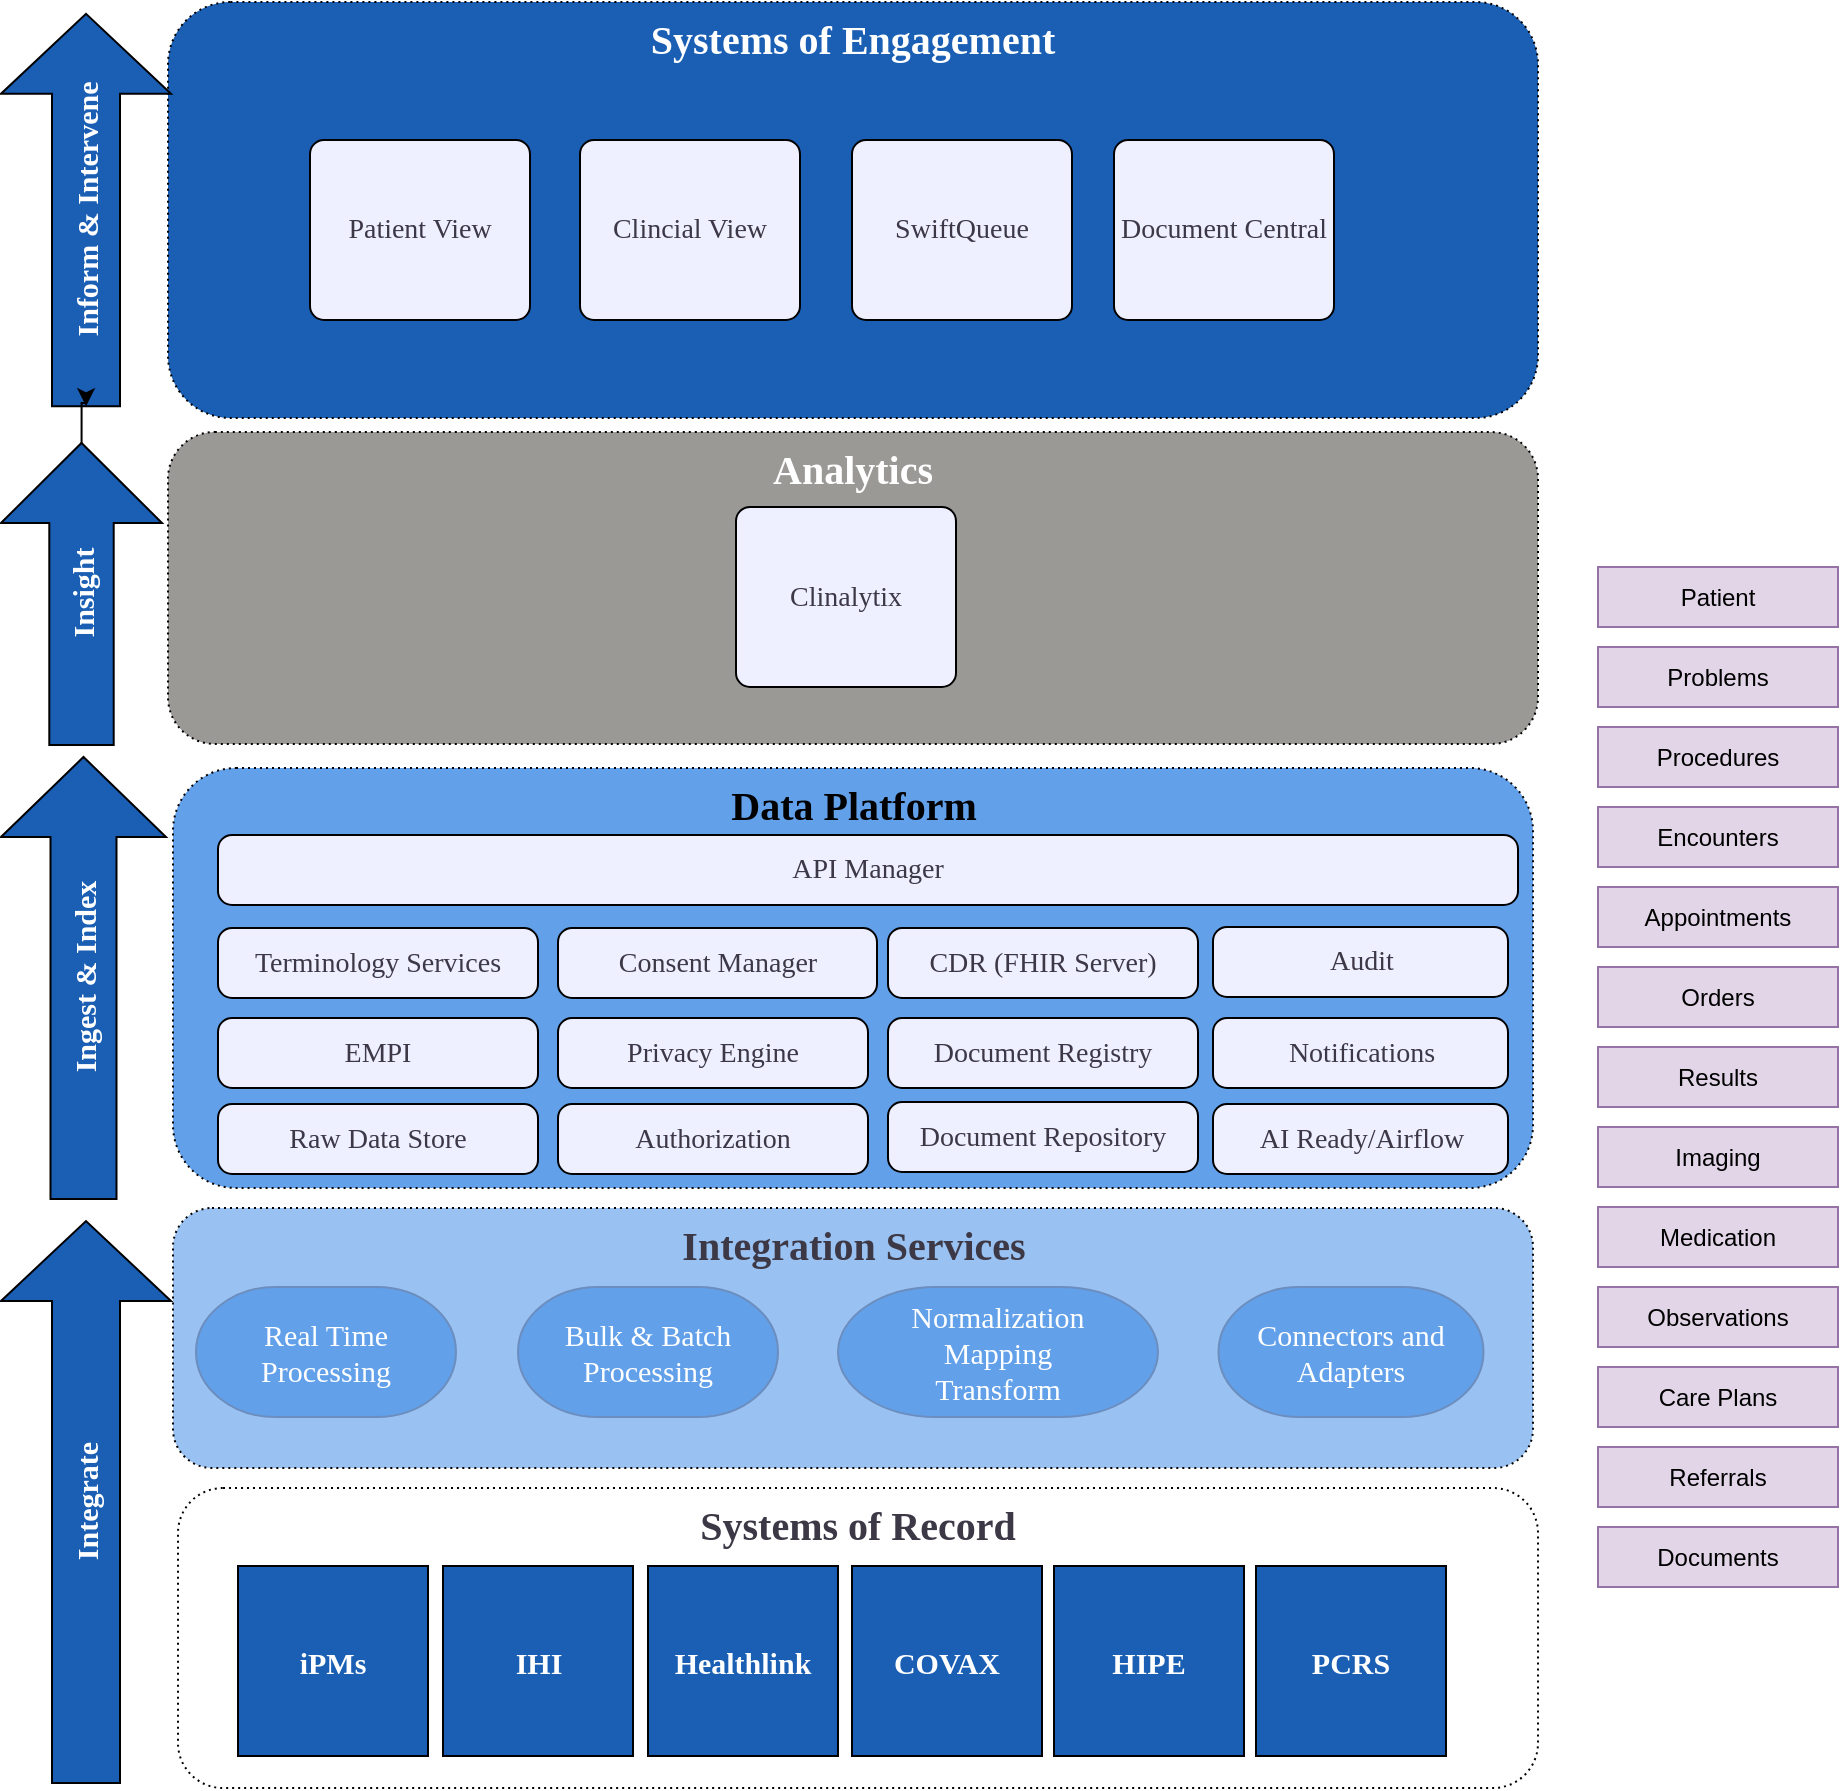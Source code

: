 <mxfile version="21.6.7" type="github">
  <diagram name="Page-1" id="IfO4KlaMefnt0QP_XdHf">
    <mxGraphModel dx="2074" dy="1097" grid="0" gridSize="10" guides="1" tooltips="1" connect="1" arrows="1" fold="1" page="0" pageScale="1" pageWidth="827" pageHeight="1169" math="0" shadow="0">
      <root>
        <mxCell id="0" />
        <mxCell id="1" parent="0" />
        <mxCell id="3x7R4wl11121WuhaWvUq-5" value="&lt;div style=&quot;font-size: 20px;&quot;&gt;&lt;b style=&quot;font-size: 20px;&quot;&gt;&lt;font color=&quot;#3d3846&quot; style=&quot;font-size: 20px;&quot;&gt;Systems of Record&lt;/font&gt;&lt;/b&gt;&lt;br style=&quot;font-size: 20px;&quot;&gt;&lt;/div&gt;" style="rounded=1;whiteSpace=wrap;html=1;align=center;verticalAlign=top;dashed=1;dashPattern=1 2;fontFamily=Montserrat;fontSource=https%3A%2F%2Ffonts.googleapis.com%2Fcss%3Ffamily%3DMontserrat;fontSize=20;" parent="1" vertex="1">
          <mxGeometry x="280" y="890" width="680" height="150" as="geometry" />
        </mxCell>
        <mxCell id="ulQrxE13SRcMPfscdwj9-1" value="&lt;font style=&quot;font-size: 15px;&quot; color=&quot;#ffffff&quot;&gt;&lt;span style=&quot;font-size: 15px;&quot;&gt;iPMs&lt;/span&gt;&lt;/font&gt;" style="whiteSpace=wrap;html=1;aspect=fixed;fillColor=#1a5fb4;fontFamily=Montserrat;fontSource=https%3A%2F%2Ffonts.googleapis.com%2Fcss%3Ffamily%3DMontserrat;fontStyle=1;fontSize=15;" parent="1" vertex="1">
          <mxGeometry x="310" y="929" width="95" height="95" as="geometry" />
        </mxCell>
        <mxCell id="ulQrxE13SRcMPfscdwj9-2" value="&lt;font style=&quot;font-size: 15px;&quot; color=&quot;#ffffff&quot;&gt;&lt;span style=&quot;font-size: 15px;&quot;&gt;IHI&lt;/span&gt;&lt;/font&gt;" style="whiteSpace=wrap;html=1;aspect=fixed;fillColor=#1a5fb4;fontFamily=Montserrat;fontSource=https%3A%2F%2Ffonts.googleapis.com%2Fcss%3Ffamily%3DMontserrat;fontStyle=1;fontSize=15;" parent="1" vertex="1">
          <mxGeometry x="412.5" y="929" width="95" height="95" as="geometry" />
        </mxCell>
        <mxCell id="ulQrxE13SRcMPfscdwj9-3" value="Healthlink" style="whiteSpace=wrap;html=1;aspect=fixed;fillColor=#1a5fb4;fontColor=#ffffff;fontSize=15;fontStyle=1;fontFamily=Montserrat;fontSource=https%3A%2F%2Ffonts.googleapis.com%2Fcss%3Ffamily%3DMontserrat;" parent="1" vertex="1">
          <mxGeometry x="515" y="929" width="95" height="95" as="geometry" />
        </mxCell>
        <mxCell id="ulQrxE13SRcMPfscdwj9-4" value="HIPE" style="whiteSpace=wrap;html=1;aspect=fixed;fillColor=#1a5fb4;fontColor=#ffffff;fontSize=15;fontStyle=1;fontFamily=Montserrat;fontSource=https%3A%2F%2Ffonts.googleapis.com%2Fcss%3Ffamily%3DMontserrat;" parent="1" vertex="1">
          <mxGeometry x="718" y="929" width="95" height="95" as="geometry" />
        </mxCell>
        <mxCell id="ulQrxE13SRcMPfscdwj9-36" value="Patient" style="rounded=0;whiteSpace=wrap;html=1;fillColor=#e1d5e7;strokeColor=#9673a6;" parent="1" vertex="1">
          <mxGeometry x="990" y="429.5" width="120" height="30" as="geometry" />
        </mxCell>
        <mxCell id="ulQrxE13SRcMPfscdwj9-37" value="Problems" style="rounded=0;whiteSpace=wrap;html=1;fillColor=#e1d5e7;strokeColor=#9673a6;" parent="1" vertex="1">
          <mxGeometry x="990" y="469.5" width="120" height="30" as="geometry" />
        </mxCell>
        <mxCell id="ulQrxE13SRcMPfscdwj9-38" value="Procedures" style="rounded=0;whiteSpace=wrap;html=1;fillColor=#e1d5e7;strokeColor=#9673a6;" parent="1" vertex="1">
          <mxGeometry x="990" y="509.5" width="120" height="30" as="geometry" />
        </mxCell>
        <mxCell id="ulQrxE13SRcMPfscdwj9-39" value="Encounters" style="rounded=0;whiteSpace=wrap;html=1;fillColor=#e1d5e7;strokeColor=#9673a6;" parent="1" vertex="1">
          <mxGeometry x="990" y="549.5" width="120" height="30" as="geometry" />
        </mxCell>
        <mxCell id="ulQrxE13SRcMPfscdwj9-40" value="Appointments" style="rounded=0;whiteSpace=wrap;html=1;fillColor=#e1d5e7;strokeColor=#9673a6;" parent="1" vertex="1">
          <mxGeometry x="990" y="589.5" width="120" height="30" as="geometry" />
        </mxCell>
        <mxCell id="ulQrxE13SRcMPfscdwj9-41" value="Orders" style="rounded=0;whiteSpace=wrap;html=1;fillColor=#e1d5e7;strokeColor=#9673a6;" parent="1" vertex="1">
          <mxGeometry x="990" y="629.5" width="120" height="30" as="geometry" />
        </mxCell>
        <mxCell id="ulQrxE13SRcMPfscdwj9-42" value="Results" style="rounded=0;whiteSpace=wrap;html=1;fillColor=#e1d5e7;strokeColor=#9673a6;" parent="1" vertex="1">
          <mxGeometry x="990" y="669.5" width="120" height="30" as="geometry" />
        </mxCell>
        <mxCell id="ulQrxE13SRcMPfscdwj9-43" value="Imaging" style="rounded=0;whiteSpace=wrap;html=1;fillColor=#e1d5e7;strokeColor=#9673a6;" parent="1" vertex="1">
          <mxGeometry x="990" y="709.5" width="120" height="30" as="geometry" />
        </mxCell>
        <mxCell id="ulQrxE13SRcMPfscdwj9-44" value="Medication" style="rounded=0;whiteSpace=wrap;html=1;fillColor=#e1d5e7;strokeColor=#9673a6;" parent="1" vertex="1">
          <mxGeometry x="990" y="749.5" width="120" height="30" as="geometry" />
        </mxCell>
        <mxCell id="ulQrxE13SRcMPfscdwj9-45" value="PCRS" style="whiteSpace=wrap;html=1;aspect=fixed;fillColor=#1a5fb4;fontColor=#ffffff;fontSize=15;fontStyle=1;fontFamily=Montserrat;fontSource=https%3A%2F%2Ffonts.googleapis.com%2Fcss%3Ffamily%3DMontserrat;" parent="1" vertex="1">
          <mxGeometry x="819" y="929" width="95" height="95" as="geometry" />
        </mxCell>
        <mxCell id="ulQrxE13SRcMPfscdwj9-49" value="Observations" style="rounded=0;whiteSpace=wrap;html=1;fillColor=#e1d5e7;strokeColor=#9673a6;" parent="1" vertex="1">
          <mxGeometry x="990" y="789.5" width="120" height="30" as="geometry" />
        </mxCell>
        <mxCell id="ulQrxE13SRcMPfscdwj9-50" value="Care Plans" style="rounded=0;whiteSpace=wrap;html=1;fillColor=#e1d5e7;strokeColor=#9673a6;" parent="1" vertex="1">
          <mxGeometry x="990" y="829.5" width="120" height="30" as="geometry" />
        </mxCell>
        <mxCell id="ulQrxE13SRcMPfscdwj9-59" value="Referrals" style="rounded=0;whiteSpace=wrap;html=1;fillColor=#e1d5e7;strokeColor=#9673a6;" parent="1" vertex="1">
          <mxGeometry x="990" y="869.5" width="120" height="30" as="geometry" />
        </mxCell>
        <mxCell id="ulQrxE13SRcMPfscdwj9-60" value="Documents" style="rounded=0;whiteSpace=wrap;html=1;fillColor=#e1d5e7;strokeColor=#9673a6;" parent="1" vertex="1">
          <mxGeometry x="990" y="909.5" width="120" height="30" as="geometry" />
        </mxCell>
        <mxCell id="ulQrxE13SRcMPfscdwj9-67" value="COVAX" style="whiteSpace=wrap;html=1;aspect=fixed;fillColor=#1a5fb4;fontColor=#ffffff;fontSize=15;fontStyle=1;fontFamily=Montserrat;fontSource=https%3A%2F%2Ffonts.googleapis.com%2Fcss%3Ffamily%3DMontserrat;" parent="1" vertex="1">
          <mxGeometry x="617" y="929" width="95" height="95" as="geometry" />
        </mxCell>
        <mxCell id="3x7R4wl11121WuhaWvUq-10" value="&lt;font size=&quot;1&quot; data-font-src=&quot;https://fonts.googleapis.com/css?family=Montserrat&quot; face=&quot;Montserrat&quot; color=&quot;#ffffff&quot;&gt;&lt;b style=&quot;font-size: 15px;&quot;&gt;Integrate&lt;/b&gt;&lt;/font&gt;" style="html=1;shadow=0;dashed=0;align=center;verticalAlign=middle;shape=mxgraph.arrows2.arrow;dy=0.6;dx=40;notch=0;rotation=-90;fillColor=#1a5fb4;" parent="1" vertex="1">
          <mxGeometry x="93.5" y="854.5" width="281" height="85" as="geometry" />
        </mxCell>
        <mxCell id="3x7R4wl11121WuhaWvUq-11" value="&lt;div style=&quot;font-size: 20px;&quot;&gt;&lt;font color=&quot;#3d3846&quot; style=&quot;font-size: 20px;&quot;&gt;&lt;span style=&quot;font-size: 20px;&quot;&gt;Integration Services&lt;/span&gt;&lt;/font&gt;&lt;br style=&quot;font-size: 20px;&quot;&gt;&lt;/div&gt;" style="rounded=1;whiteSpace=wrap;html=1;align=center;verticalAlign=top;dashed=1;dashPattern=1 2;fontFamily=Montserrat;fontSource=https%3A%2F%2Ffonts.googleapis.com%2Fcss%3Ffamily%3DMontserrat;fontSize=20;fillColor=#99c1f1;fontStyle=1" parent="1" vertex="1">
          <mxGeometry x="277.5" y="750" width="680" height="130" as="geometry" />
        </mxCell>
        <mxCell id="3x7R4wl11121WuhaWvUq-13" value="Real Time Processing" style="strokeWidth=1;html=1;shape=mxgraph.flowchart.terminator;whiteSpace=wrap;fillColor=#62a0ea;strokeColor=#6c8ebf;fontFamily=Montserrat;fontSource=https%3A%2F%2Ffonts.googleapis.com%2Fcss%3Ffamily%3DMontserrat;fontSize=15;fontColor=#ffffff;" parent="1" vertex="1">
          <mxGeometry x="289" y="789.5" width="130" height="65" as="geometry" />
        </mxCell>
        <mxCell id="3x7R4wl11121WuhaWvUq-14" value="Bulk &amp;amp; Batch Processing" style="strokeWidth=1;html=1;shape=mxgraph.flowchart.terminator;whiteSpace=wrap;fillColor=#62a0ea;strokeColor=#6c8ebf;fontFamily=Montserrat;fontSource=https%3A%2F%2Ffonts.googleapis.com%2Fcss%3Ffamily%3DMontserrat;fontSize=15;fontColor=#ffffff;" parent="1" vertex="1">
          <mxGeometry x="450" y="789.5" width="130" height="65" as="geometry" />
        </mxCell>
        <mxCell id="3x7R4wl11121WuhaWvUq-15" value="Connectors and Adapters" style="strokeWidth=1;html=1;shape=mxgraph.flowchart.terminator;whiteSpace=wrap;fillColor=#62a0ea;strokeColor=#6c8ebf;fontFamily=Montserrat;fontSource=https%3A%2F%2Ffonts.googleapis.com%2Fcss%3Ffamily%3DMontserrat;fontSize=15;fontColor=#ffffff;" parent="1" vertex="1">
          <mxGeometry x="800.25" y="789.5" width="132.5" height="65" as="geometry" />
        </mxCell>
        <mxCell id="3x7R4wl11121WuhaWvUq-16" value="&lt;div style=&quot;font-size: 20px;&quot;&gt;&lt;font style=&quot;font-size: 20px;&quot;&gt;&lt;b style=&quot;font-size: 20px;&quot;&gt;Systems of Engagement&lt;/b&gt;&lt;/font&gt;&lt;br style=&quot;font-size: 20px;&quot;&gt;&lt;/div&gt;" style="rounded=1;whiteSpace=wrap;html=1;align=center;verticalAlign=top;dashed=1;dashPattern=1 2;fontFamily=Montserrat;fontSource=https%3A%2F%2Ffonts.googleapis.com%2Fcss%3Ffamily%3DMontserrat;fontSize=20;fillColor=#1a5fb4;fontColor=#ffffff;" parent="1" vertex="1">
          <mxGeometry x="275" y="147" width="685" height="208" as="geometry" />
        </mxCell>
        <mxCell id="3x7R4wl11121WuhaWvUq-19" value="&lt;div&gt;Normalization&lt;/div&gt;&lt;div&gt;Mapping&lt;/div&gt;&lt;div&gt;Transform&lt;br&gt;&lt;/div&gt;" style="strokeWidth=1;html=1;shape=mxgraph.flowchart.terminator;whiteSpace=wrap;fillColor=#62a0ea;strokeColor=#6c8ebf;fontFamily=Montserrat;fontSource=https%3A%2F%2Ffonts.googleapis.com%2Fcss%3Ffamily%3DMontserrat;fontSize=15;fontColor=#ffffff;" parent="1" vertex="1">
          <mxGeometry x="610" y="789.5" width="160" height="65" as="geometry" />
        </mxCell>
        <mxCell id="3x7R4wl11121WuhaWvUq-20" value="Data Platform" style="rounded=1;whiteSpace=wrap;html=1;align=center;verticalAlign=top;dashed=1;dashPattern=1 2;fontFamily=Montserrat;fontSource=https%3A%2F%2Ffonts.googleapis.com%2Fcss%3Ffamily%3DMontserrat;fontSize=20;fillColor=#62a0ea;fontStyle=1" parent="1" vertex="1">
          <mxGeometry x="277.5" y="530" width="680" height="210" as="geometry" />
        </mxCell>
        <mxCell id="3x7R4wl11121WuhaWvUq-21" value="&lt;font style=&quot;font-size: 14px;&quot;&gt;API Manager&lt;/font&gt;" style="rounded=1;whiteSpace=wrap;html=1;absoluteArcSize=1;arcSize=14;strokeWidth=1;fillColor=#eeefff;fontColor=#3d3846;fontSize=14;fontFamily=Montserrat;fontSource=https%3A%2F%2Ffonts.googleapis.com%2Fcss%3Ffamily%3DMontserrat;" parent="1" vertex="1">
          <mxGeometry x="300" y="563.5" width="650" height="35" as="geometry" />
        </mxCell>
        <mxCell id="3x7R4wl11121WuhaWvUq-22" value="Raw Data Store" style="rounded=1;whiteSpace=wrap;html=1;absoluteArcSize=1;arcSize=14;strokeWidth=1;fillColor=#eeefff;fontColor=#3d3846;fontSize=14;fontFamily=Montserrat;fontSource=https%3A%2F%2Ffonts.googleapis.com%2Fcss%3Ffamily%3DMontserrat;" parent="1" vertex="1">
          <mxGeometry x="300" y="698" width="160" height="35" as="geometry" />
        </mxCell>
        <mxCell id="3x7R4wl11121WuhaWvUq-23" value="Terminology Services" style="rounded=1;whiteSpace=wrap;html=1;absoluteArcSize=1;arcSize=14;strokeWidth=1;fillColor=#eeefff;fontColor=#3d3846;fontSize=14;fontFamily=Montserrat;fontSource=https%3A%2F%2Ffonts.googleapis.com%2Fcss%3Ffamily%3DMontserrat;" parent="1" vertex="1">
          <mxGeometry x="300" y="610" width="160" height="35" as="geometry" />
        </mxCell>
        <mxCell id="3x7R4wl11121WuhaWvUq-24" value="EMPI" style="rounded=1;whiteSpace=wrap;html=1;absoluteArcSize=1;arcSize=14;strokeWidth=1;fillColor=#eeefff;fontColor=#3d3846;fontSize=14;fontFamily=Montserrat;fontSource=https%3A%2F%2Ffonts.googleapis.com%2Fcss%3Ffamily%3DMontserrat;" parent="1" vertex="1">
          <mxGeometry x="300" y="655" width="160" height="35" as="geometry" />
        </mxCell>
        <mxCell id="3x7R4wl11121WuhaWvUq-25" value="Consent Manager" style="rounded=1;whiteSpace=wrap;html=1;absoluteArcSize=1;arcSize=14;strokeWidth=1;fillColor=#eeefff;fontColor=#3d3846;fontSize=14;fontFamily=Montserrat;fontSource=https%3A%2F%2Ffonts.googleapis.com%2Fcss%3Ffamily%3DMontserrat;" parent="1" vertex="1">
          <mxGeometry x="470" y="610" width="159.5" height="35" as="geometry" />
        </mxCell>
        <mxCell id="3x7R4wl11121WuhaWvUq-26" value="&lt;font color=&quot;#ffffff&quot; face=&quot;Montserrat&quot; style=&quot;font-size: 15px;&quot;&gt;&lt;b style=&quot;font-size: 15px;&quot;&gt;Ingest &amp;amp; Index&lt;br style=&quot;font-size: 15px;&quot;&gt;&lt;/b&gt;&lt;/font&gt;" style="html=1;shadow=0;dashed=0;align=center;verticalAlign=middle;shape=mxgraph.arrows2.arrow;dy=0.6;dx=40;notch=0;rotation=-90;fillColor=#1a5fb4;fontSize=15;" parent="1" vertex="1">
          <mxGeometry x="122.25" y="593.75" width="221" height="82.5" as="geometry" />
        </mxCell>
        <mxCell id="3x7R4wl11121WuhaWvUq-27" value="Privacy Engine" style="rounded=1;whiteSpace=wrap;html=1;absoluteArcSize=1;arcSize=14;strokeWidth=1;fillColor=#eeefff;fontColor=#3d3846;fontSize=14;fontFamily=Montserrat;fontSource=https%3A%2F%2Ffonts.googleapis.com%2Fcss%3Ffamily%3DMontserrat;" parent="1" vertex="1">
          <mxGeometry x="470" y="655" width="155" height="35" as="geometry" />
        </mxCell>
        <mxCell id="3x7R4wl11121WuhaWvUq-28" value="Authorization" style="rounded=1;whiteSpace=wrap;html=1;absoluteArcSize=1;arcSize=14;strokeWidth=1;fillColor=#eeefff;fontColor=#3d3846;fontSize=14;fontFamily=Montserrat;fontSource=https%3A%2F%2Ffonts.googleapis.com%2Fcss%3Ffamily%3DMontserrat;" parent="1" vertex="1">
          <mxGeometry x="470" y="698" width="155" height="35" as="geometry" />
        </mxCell>
        <mxCell id="3x7R4wl11121WuhaWvUq-30" value="CDR (FHIR Server)" style="rounded=1;whiteSpace=wrap;html=1;absoluteArcSize=1;arcSize=14;strokeWidth=1;fillColor=#eeefff;fontColor=#3d3846;fontSize=14;fontFamily=Montserrat;fontSource=https%3A%2F%2Ffonts.googleapis.com%2Fcss%3Ffamily%3DMontserrat;" parent="1" vertex="1">
          <mxGeometry x="635" y="610" width="155" height="35" as="geometry" />
        </mxCell>
        <mxCell id="3x7R4wl11121WuhaWvUq-31" value="Document Registry" style="rounded=1;whiteSpace=wrap;html=1;absoluteArcSize=1;arcSize=14;strokeWidth=1;fillColor=#eeefff;fontColor=#3d3846;fontSize=14;fontFamily=Montserrat;fontSource=https%3A%2F%2Ffonts.googleapis.com%2Fcss%3Ffamily%3DMontserrat;" parent="1" vertex="1">
          <mxGeometry x="635" y="655" width="155" height="35" as="geometry" />
        </mxCell>
        <mxCell id="3x7R4wl11121WuhaWvUq-32" value="Document Repository" style="rounded=1;whiteSpace=wrap;html=1;absoluteArcSize=1;arcSize=14;strokeWidth=1;fillColor=#eeefff;fontColor=#3d3846;fontSize=14;fontFamily=Montserrat;fontSource=https%3A%2F%2Ffonts.googleapis.com%2Fcss%3Ffamily%3DMontserrat;" parent="1" vertex="1">
          <mxGeometry x="635" y="697" width="155" height="35" as="geometry" />
        </mxCell>
        <mxCell id="3x7R4wl11121WuhaWvUq-34" value="Audit" style="rounded=1;whiteSpace=wrap;html=1;absoluteArcSize=1;arcSize=14;strokeWidth=1;fillColor=#eeefff;fontColor=#3d3846;fontSize=14;fontFamily=Montserrat;fontSource=https%3A%2F%2Ffonts.googleapis.com%2Fcss%3Ffamily%3DMontserrat;" parent="1" vertex="1">
          <mxGeometry x="797.5" y="609.5" width="147.5" height="35" as="geometry" />
        </mxCell>
        <mxCell id="_SXIoyWeP93o5Hylsysg-2" value="&lt;div style=&quot;font-size: 20px;&quot;&gt;&lt;b&gt;Analytics&lt;/b&gt;&lt;br style=&quot;font-size: 20px;&quot;&gt;&lt;/div&gt;" style="rounded=1;whiteSpace=wrap;html=1;align=center;verticalAlign=top;dashed=1;dashPattern=1 2;fontFamily=Montserrat;fontSource=https%3A%2F%2Ffonts.googleapis.com%2Fcss%3Ffamily%3DMontserrat;fontSize=20;fillColor=#9a9996;fontColor=#ffffff;" vertex="1" parent="1">
          <mxGeometry x="275" y="362" width="685" height="156" as="geometry" />
        </mxCell>
        <mxCell id="3x7R4wl11121WuhaWvUq-35" value="Notifications" style="rounded=1;whiteSpace=wrap;html=1;absoluteArcSize=1;arcSize=14;strokeWidth=1;fillColor=#eeefff;fontColor=#3d3846;fontSize=14;fontFamily=Montserrat;fontSource=https%3A%2F%2Ffonts.googleapis.com%2Fcss%3Ffamily%3DMontserrat;" parent="1" vertex="1">
          <mxGeometry x="797.5" y="655" width="147.5" height="35" as="geometry" />
        </mxCell>
        <mxCell id="3x7R4wl11121WuhaWvUq-36" value="&lt;font color=&quot;#ffffff&quot; face=&quot;Montserrat&quot;&gt;&lt;b&gt;Inform &amp;amp; Intervene&lt;br&gt;&lt;/b&gt;&lt;/font&gt;" style="html=1;shadow=0;dashed=0;align=center;verticalAlign=middle;shape=mxgraph.arrows2.arrow;dy=0.6;dx=40;notch=0;rotation=-90;fillColor=#1a5fb4;fontSize=15;" parent="1" vertex="1">
          <mxGeometry x="135.88" y="208.5" width="196.25" height="85" as="geometry" />
        </mxCell>
        <mxCell id="3x7R4wl11121WuhaWvUq-37" value="Patient View" style="rounded=1;whiteSpace=wrap;html=1;absoluteArcSize=1;arcSize=14;strokeWidth=1;fillColor=#eeefff;fontColor=#3d3846;fontSize=14;fontFamily=Montserrat;fontSource=https%3A%2F%2Ffonts.googleapis.com%2Fcss%3Ffamily%3DMontserrat;" parent="1" vertex="1">
          <mxGeometry x="346" y="216" width="110" height="90" as="geometry" />
        </mxCell>
        <mxCell id="3x7R4wl11121WuhaWvUq-39" value="Clincial View" style="rounded=1;whiteSpace=wrap;html=1;absoluteArcSize=1;arcSize=14;strokeWidth=1;fillColor=#eeefff;fontColor=#3d3846;fontSize=14;fontFamily=Montserrat;fontSource=https%3A%2F%2Ffonts.googleapis.com%2Fcss%3Ffamily%3DMontserrat;" parent="1" vertex="1">
          <mxGeometry x="481" y="216" width="110" height="90" as="geometry" />
        </mxCell>
        <mxCell id="3x7R4wl11121WuhaWvUq-40" value="SwiftQueue" style="rounded=1;whiteSpace=wrap;html=1;absoluteArcSize=1;arcSize=14;strokeWidth=1;fillColor=#eeefff;fontColor=#3d3846;fontSize=14;fontFamily=Montserrat;fontSource=https%3A%2F%2Ffonts.googleapis.com%2Fcss%3Ffamily%3DMontserrat;" parent="1" vertex="1">
          <mxGeometry x="617" y="216" width="110" height="90" as="geometry" />
        </mxCell>
        <mxCell id="3x7R4wl11121WuhaWvUq-41" value="Document Central" style="rounded=1;whiteSpace=wrap;html=1;absoluteArcSize=1;arcSize=14;strokeWidth=1;fillColor=#eeefff;fontColor=#3d3846;fontSize=14;fontFamily=Montserrat;fontSource=https%3A%2F%2Ffonts.googleapis.com%2Fcss%3Ffamily%3DMontserrat;" parent="1" vertex="1">
          <mxGeometry x="748" y="216" width="110" height="90" as="geometry" />
        </mxCell>
        <mxCell id="3x7R4wl11121WuhaWvUq-42" value="Clinalytix" style="rounded=1;whiteSpace=wrap;html=1;absoluteArcSize=1;arcSize=14;strokeWidth=1;fillColor=#eeefff;fontColor=#3d3846;fontSize=14;fontFamily=Montserrat;fontSource=https%3A%2F%2Ffonts.googleapis.com%2Fcss%3Ffamily%3DMontserrat;" parent="1" vertex="1">
          <mxGeometry x="559" y="399.5" width="110" height="90" as="geometry" />
        </mxCell>
        <mxCell id="3x7R4wl11121WuhaWvUq-43" value="AI Ready/Airflow" style="rounded=1;whiteSpace=wrap;html=1;absoluteArcSize=1;arcSize=14;strokeWidth=1;fillColor=#eeefff;fontColor=#3d3846;fontSize=14;fontFamily=Montserrat;fontSource=https%3A%2F%2Ffonts.googleapis.com%2Fcss%3Ffamily%3DMontserrat;" parent="1" vertex="1">
          <mxGeometry x="797.5" y="698" width="147.5" height="35" as="geometry" />
        </mxCell>
        <mxCell id="_SXIoyWeP93o5Hylsysg-3" value="" style="edgeStyle=orthogonalEdgeStyle;rounded=0;orthogonalLoop=1;jettySize=auto;html=1;" edge="1" parent="1" source="_SXIoyWeP93o5Hylsysg-1" target="3x7R4wl11121WuhaWvUq-36">
          <mxGeometry relative="1" as="geometry" />
        </mxCell>
        <mxCell id="_SXIoyWeP93o5Hylsysg-1" value="&lt;div&gt;&lt;font color=&quot;#ffffff&quot; face=&quot;Montserrat&quot;&gt;&lt;b&gt;Insight&lt;/b&gt;&lt;/font&gt;&lt;/div&gt;" style="html=1;shadow=0;dashed=0;align=center;verticalAlign=middle;shape=mxgraph.arrows2.arrow;dy=0.6;dx=40;notch=0;rotation=-90;fillColor=#1a5fb4;fontSize=15;" vertex="1" parent="1">
          <mxGeometry x="156.25" y="402.75" width="151" height="80.5" as="geometry" />
        </mxCell>
      </root>
    </mxGraphModel>
  </diagram>
</mxfile>
